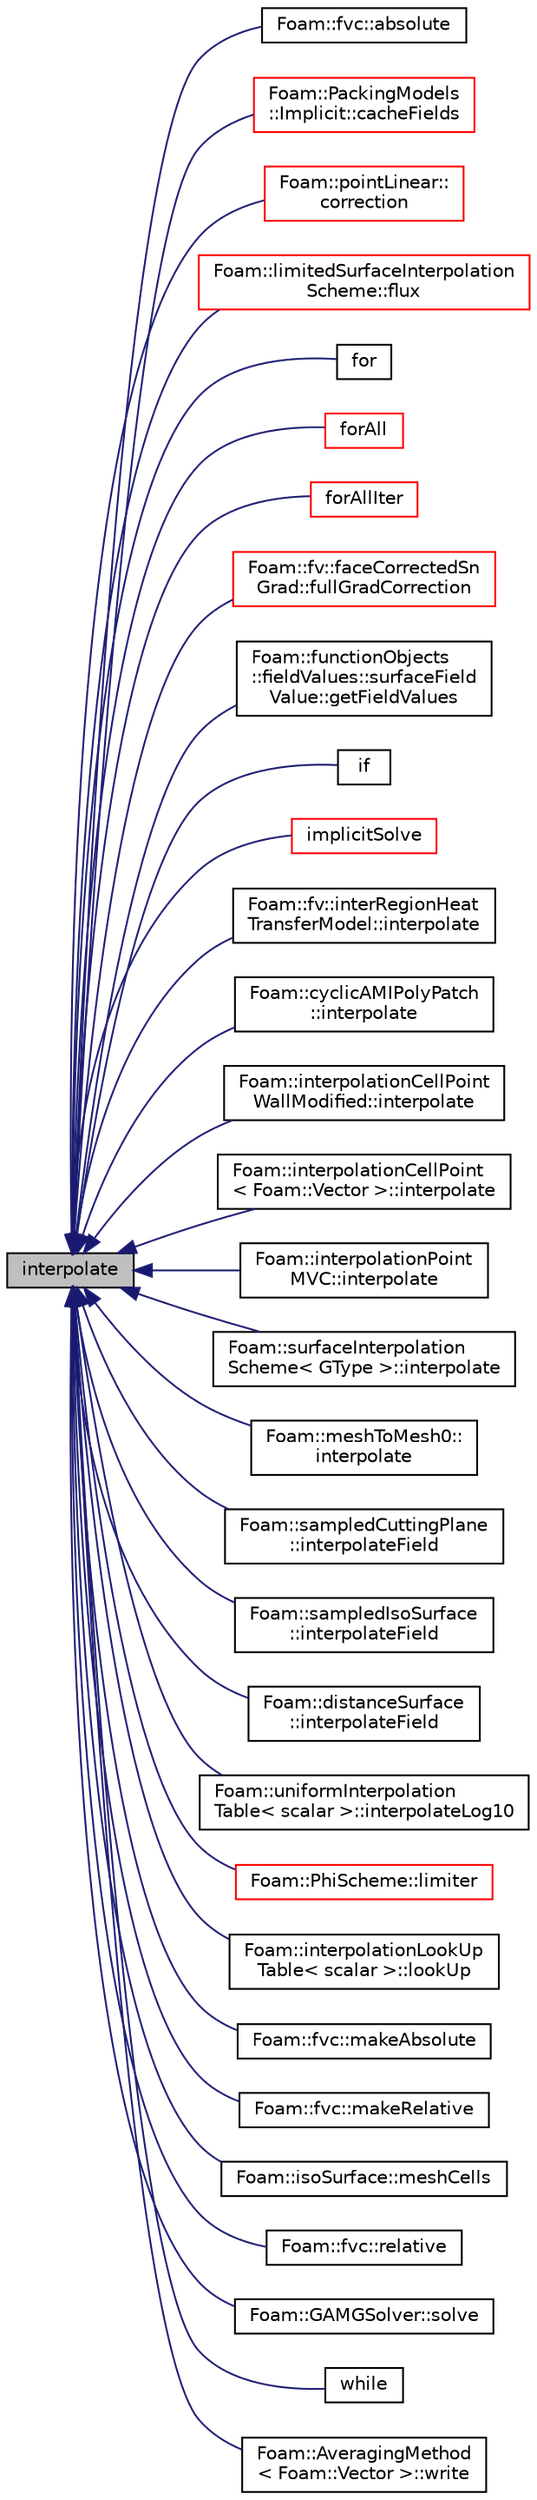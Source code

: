 digraph "interpolate"
{
  bgcolor="transparent";
  edge [fontname="Helvetica",fontsize="10",labelfontname="Helvetica",labelfontsize="10"];
  node [fontname="Helvetica",fontsize="10",shape=record];
  rankdir="LR";
  Node1917 [label="interpolate",height=0.2,width=0.4,color="black", fillcolor="grey75", style="filled", fontcolor="black"];
  Node1917 -> Node1918 [dir="back",color="midnightblue",fontsize="10",style="solid",fontname="Helvetica"];
  Node1918 [label="Foam::fvc::absolute",height=0.2,width=0.4,color="black",URL="$a21861.html#ae3a3435bb4f9e4cbc1c551fe32bdfdd5",tooltip="Return the given relative flux in absolute form. "];
  Node1917 -> Node1919 [dir="back",color="midnightblue",fontsize="10",style="solid",fontname="Helvetica"];
  Node1919 [label="Foam::PackingModels\l::Implicit::cacheFields",height=0.2,width=0.4,color="red",URL="$a25385.html#a6005414ac27ae3e0b5a783ba216c1906",tooltip="Calculate the inter particles stresses. "];
  Node1917 -> Node1921 [dir="back",color="midnightblue",fontsize="10",style="solid",fontname="Helvetica"];
  Node1921 [label="Foam::pointLinear::\lcorrection",height=0.2,width=0.4,color="red",URL="$a24057.html#a683d4cb418f39972bd3c928468a84681",tooltip="Return the explicit correction to the face-interpolate. "];
  Node1917 -> Node1923 [dir="back",color="midnightblue",fontsize="10",style="solid",fontname="Helvetica"];
  Node1923 [label="Foam::limitedSurfaceInterpolation\lScheme::flux",height=0.2,width=0.4,color="red",URL="$a23865.html#a9f689310e376cc9a29a8bb3572fa0d07",tooltip="Return the interpolation weighting factors. "];
  Node1917 -> Node1926 [dir="back",color="midnightblue",fontsize="10",style="solid",fontname="Helvetica"];
  Node1926 [label="for",height=0.2,width=0.4,color="black",URL="$a39755.html#ae9610aff8f04c828f9db802f66a18f67"];
  Node1917 -> Node1927 [dir="back",color="midnightblue",fontsize="10",style="solid",fontname="Helvetica"];
  Node1927 [label="forAll",height=0.2,width=0.4,color="red",URL="$a39338.html#a3a6dfa236873b1e0df07a723bccf5222"];
  Node1917 -> Node1930 [dir="back",color="midnightblue",fontsize="10",style="solid",fontname="Helvetica"];
  Node1930 [label="forAllIter",height=0.2,width=0.4,color="red",URL="$a39329.html#aaaca96f2de03e39be860dca1ff20ef39"];
  Node1917 -> Node1932 [dir="back",color="midnightblue",fontsize="10",style="solid",fontname="Helvetica"];
  Node1932 [label="Foam::fv::faceCorrectedSn\lGrad::fullGradCorrection",height=0.2,width=0.4,color="red",URL="$a23417.html#ae3eb8307c31a36fcb2cbf122a447896b",tooltip="Return the explicit correction to the faceCorrectedSnGrad. "];
  Node1917 -> Node1936 [dir="back",color="midnightblue",fontsize="10",style="solid",fontname="Helvetica"];
  Node1936 [label="Foam::functionObjects\l::fieldValues::surfaceField\lValue::getFieldValues",height=0.2,width=0.4,color="black",URL="$a24185.html#a50e1650884410adc6a5ec1ee2dd5878a"];
  Node1917 -> Node1937 [dir="back",color="midnightblue",fontsize="10",style="solid",fontname="Helvetica"];
  Node1937 [label="if",height=0.2,width=0.4,color="black",URL="$a39200.html#a8b7f998449b569bf0b55d8c54cbac3cc"];
  Node1917 -> Node1938 [dir="back",color="midnightblue",fontsize="10",style="solid",fontname="Helvetica"];
  Node1938 [label="implicitSolve",height=0.2,width=0.4,color="red",URL="$a21864.html#af3ebc5af31512182ee43a56e994f4aaf"];
  Node1917 -> Node1941 [dir="back",color="midnightblue",fontsize="10",style="solid",fontname="Helvetica"];
  Node1941 [label="Foam::fv::interRegionHeat\lTransferModel::interpolate",height=0.2,width=0.4,color="black",URL="$a24677.html#adb9d9ed80e7039717e3beb3c68e282f7"];
  Node1917 -> Node1942 [dir="back",color="midnightblue",fontsize="10",style="solid",fontname="Helvetica"];
  Node1942 [label="Foam::cyclicAMIPolyPatch\l::interpolate",height=0.2,width=0.4,color="black",URL="$a26077.html#a113398991608adcb59e734e43ed5026c"];
  Node1917 -> Node1943 [dir="back",color="midnightblue",fontsize="10",style="solid",fontname="Helvetica"];
  Node1943 [label="Foam::interpolationCellPoint\lWallModified::interpolate",height=0.2,width=0.4,color="black",URL="$a23765.html#ae22f528678167f33dd0dd7ad66b74387",tooltip="Interpolate field to the given point in the given cell. "];
  Node1917 -> Node1944 [dir="back",color="midnightblue",fontsize="10",style="solid",fontname="Helvetica"];
  Node1944 [label="Foam::interpolationCellPoint\l\< Foam::Vector \>::interpolate",height=0.2,width=0.4,color="black",URL="$a23753.html#ae22f528678167f33dd0dd7ad66b74387",tooltip="Interpolate field to the given point in the given cell. "];
  Node1917 -> Node1945 [dir="back",color="midnightblue",fontsize="10",style="solid",fontname="Helvetica"];
  Node1945 [label="Foam::interpolationPoint\lMVC::interpolate",height=0.2,width=0.4,color="black",URL="$a23769.html#ae22f528678167f33dd0dd7ad66b74387",tooltip="Interpolate field to the given point in the given cell. "];
  Node1917 -> Node1946 [dir="back",color="midnightblue",fontsize="10",style="solid",fontname="Helvetica"];
  Node1946 [label="Foam::surfaceInterpolation\lScheme\< GType \>::interpolate",height=0.2,width=0.4,color="black",URL="$a24109.html#ad75ffafe9bb3deab0602060b7b4e0e4b",tooltip="Return the face-interpolate of the given cell field. "];
  Node1917 -> Node1947 [dir="back",color="midnightblue",fontsize="10",style="solid",fontname="Helvetica"];
  Node1947 [label="Foam::meshToMesh0::\linterpolate",height=0.2,width=0.4,color="black",URL="$a30529.html#afaa6aa41a60d0542d86e91ccccc108ba"];
  Node1917 -> Node1948 [dir="back",color="midnightblue",fontsize="10",style="solid",fontname="Helvetica"];
  Node1948 [label="Foam::sampledCuttingPlane\l::interpolateField",height=0.2,width=0.4,color="black",URL="$a30637.html#a97b086d70d4450f23b4adfcf2bf8f1c7"];
  Node1917 -> Node1949 [dir="back",color="midnightblue",fontsize="10",style="solid",fontname="Helvetica"];
  Node1949 [label="Foam::sampledIsoSurface\l::interpolateField",height=0.2,width=0.4,color="black",URL="$a30629.html#a97b086d70d4450f23b4adfcf2bf8f1c7"];
  Node1917 -> Node1950 [dir="back",color="midnightblue",fontsize="10",style="solid",fontname="Helvetica"];
  Node1950 [label="Foam::distanceSurface\l::interpolateField",height=0.2,width=0.4,color="black",URL="$a30617.html#a97b086d70d4450f23b4adfcf2bf8f1c7"];
  Node1917 -> Node1951 [dir="back",color="midnightblue",fontsize="10",style="solid",fontname="Helvetica"];
  Node1951 [label="Foam::uniformInterpolation\lTable\< scalar \>::interpolateLog10",height=0.2,width=0.4,color="black",URL="$a27885.html#a150ab13914ea624858020c1b0a316237",tooltip="Interpolate - takes log10 flag into account. "];
  Node1917 -> Node1952 [dir="back",color="midnightblue",fontsize="10",style="solid",fontname="Helvetica"];
  Node1952 [label="Foam::PhiScheme::limiter",height=0.2,width=0.4,color="red",URL="$a23889.html#ab5b7fd4ec9a566fa360765146f0c4f4f",tooltip="Return the interpolation weighting factors. "];
  Node1917 -> Node1954 [dir="back",color="midnightblue",fontsize="10",style="solid",fontname="Helvetica"];
  Node1954 [label="Foam::interpolationLookUp\lTable\< scalar \>::lookUp",height=0.2,width=0.4,color="black",URL="$a27845.html#a706644639a2938728eb7d36c193266b4",tooltip="Return the output list given a single input scalar. "];
  Node1917 -> Node1955 [dir="back",color="midnightblue",fontsize="10",style="solid",fontname="Helvetica"];
  Node1955 [label="Foam::fvc::makeAbsolute",height=0.2,width=0.4,color="black",URL="$a21861.html#afb8e4081618608c9bdcbcd668f937cab",tooltip="Make the given flux absolute. "];
  Node1917 -> Node1956 [dir="back",color="midnightblue",fontsize="10",style="solid",fontname="Helvetica"];
  Node1956 [label="Foam::fvc::makeRelative",height=0.2,width=0.4,color="black",URL="$a21861.html#a79384edbcf2434087a6be234642812b0",tooltip="Make the given flux relative. "];
  Node1917 -> Node1957 [dir="back",color="midnightblue",fontsize="10",style="solid",fontname="Helvetica"];
  Node1957 [label="Foam::isoSurface::meshCells",height=0.2,width=0.4,color="black",URL="$a30621.html#aa989cab3047dec5278f2291033e7048f",tooltip="For every triangle the original cell in mesh. "];
  Node1917 -> Node1958 [dir="back",color="midnightblue",fontsize="10",style="solid",fontname="Helvetica"];
  Node1958 [label="Foam::fvc::relative",height=0.2,width=0.4,color="black",URL="$a21861.html#ae6d0ce0ddcc1862b63ec30e39f2a5087",tooltip="Return the given absolute flux in relative form. "];
  Node1917 -> Node1959 [dir="back",color="midnightblue",fontsize="10",style="solid",fontname="Helvetica"];
  Node1959 [label="Foam::GAMGSolver::solve",height=0.2,width=0.4,color="black",URL="$a28045.html#ad38597d099f9905e3f399b01af791bcb",tooltip="Solve. "];
  Node1917 -> Node1960 [dir="back",color="midnightblue",fontsize="10",style="solid",fontname="Helvetica"];
  Node1960 [label="while",height=0.2,width=0.4,color="black",URL="$a39224.html#ab13470e79e249d04c443bf59be9ff31d"];
  Node1917 -> Node1961 [dir="back",color="midnightblue",fontsize="10",style="solid",fontname="Helvetica"];
  Node1961 [label="Foam::AveragingMethod\l\< Foam::Vector \>::write",height=0.2,width=0.4,color="black",URL="$a25025.html#ad48b7b943e88478c15879659cce7aebc",tooltip="Write using setting from DB. "];
}
